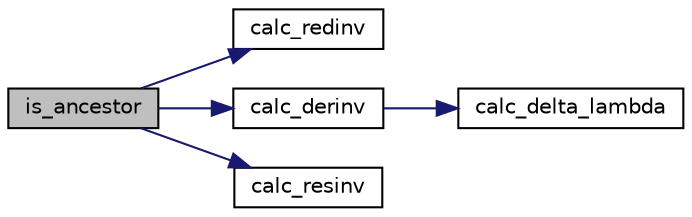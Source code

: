 digraph "is_ancestor"
{
  edge [fontname="Helvetica",fontsize="10",labelfontname="Helvetica",labelfontsize="10"];
  node [fontname="Helvetica",fontsize="10",shape=record];
  rankdir="LR";
  Node1492 [label="is_ancestor",height=0.2,width=0.4,color="black", fillcolor="grey75", style="filled", fontcolor="black"];
  Node1492 -> Node1493 [color="midnightblue",fontsize="10",style="solid",fontname="Helvetica"];
  Node1493 [label="calc_redinv",height=0.2,width=0.4,color="black", fillcolor="white", style="filled",URL="$d1/dec/lib_2_d_i_s_c_r_e_t_a_2design_8_c.html#a9d9c4b17e8fb7e7524a224647bd669eb"];
  Node1492 -> Node1494 [color="midnightblue",fontsize="10",style="solid",fontname="Helvetica"];
  Node1494 [label="calc_derinv",height=0.2,width=0.4,color="black", fillcolor="white", style="filled",URL="$d1/dec/lib_2_d_i_s_c_r_e_t_a_2design_8_c.html#aa17c812e1fe73f8846110a29fe89304f"];
  Node1494 -> Node1495 [color="midnightblue",fontsize="10",style="solid",fontname="Helvetica"];
  Node1495 [label="calc_delta_lambda",height=0.2,width=0.4,color="black", fillcolor="white", style="filled",URL="$d1/dec/lib_2_d_i_s_c_r_e_t_a_2design_8_c.html#a6d9006e88fa817dbd9f1f0217983ca75"];
  Node1492 -> Node1496 [color="midnightblue",fontsize="10",style="solid",fontname="Helvetica"];
  Node1496 [label="calc_resinv",height=0.2,width=0.4,color="black", fillcolor="white", style="filled",URL="$d1/dec/lib_2_d_i_s_c_r_e_t_a_2design_8_c.html#acd28c477d46d6be168a33b9196318ace"];
}
